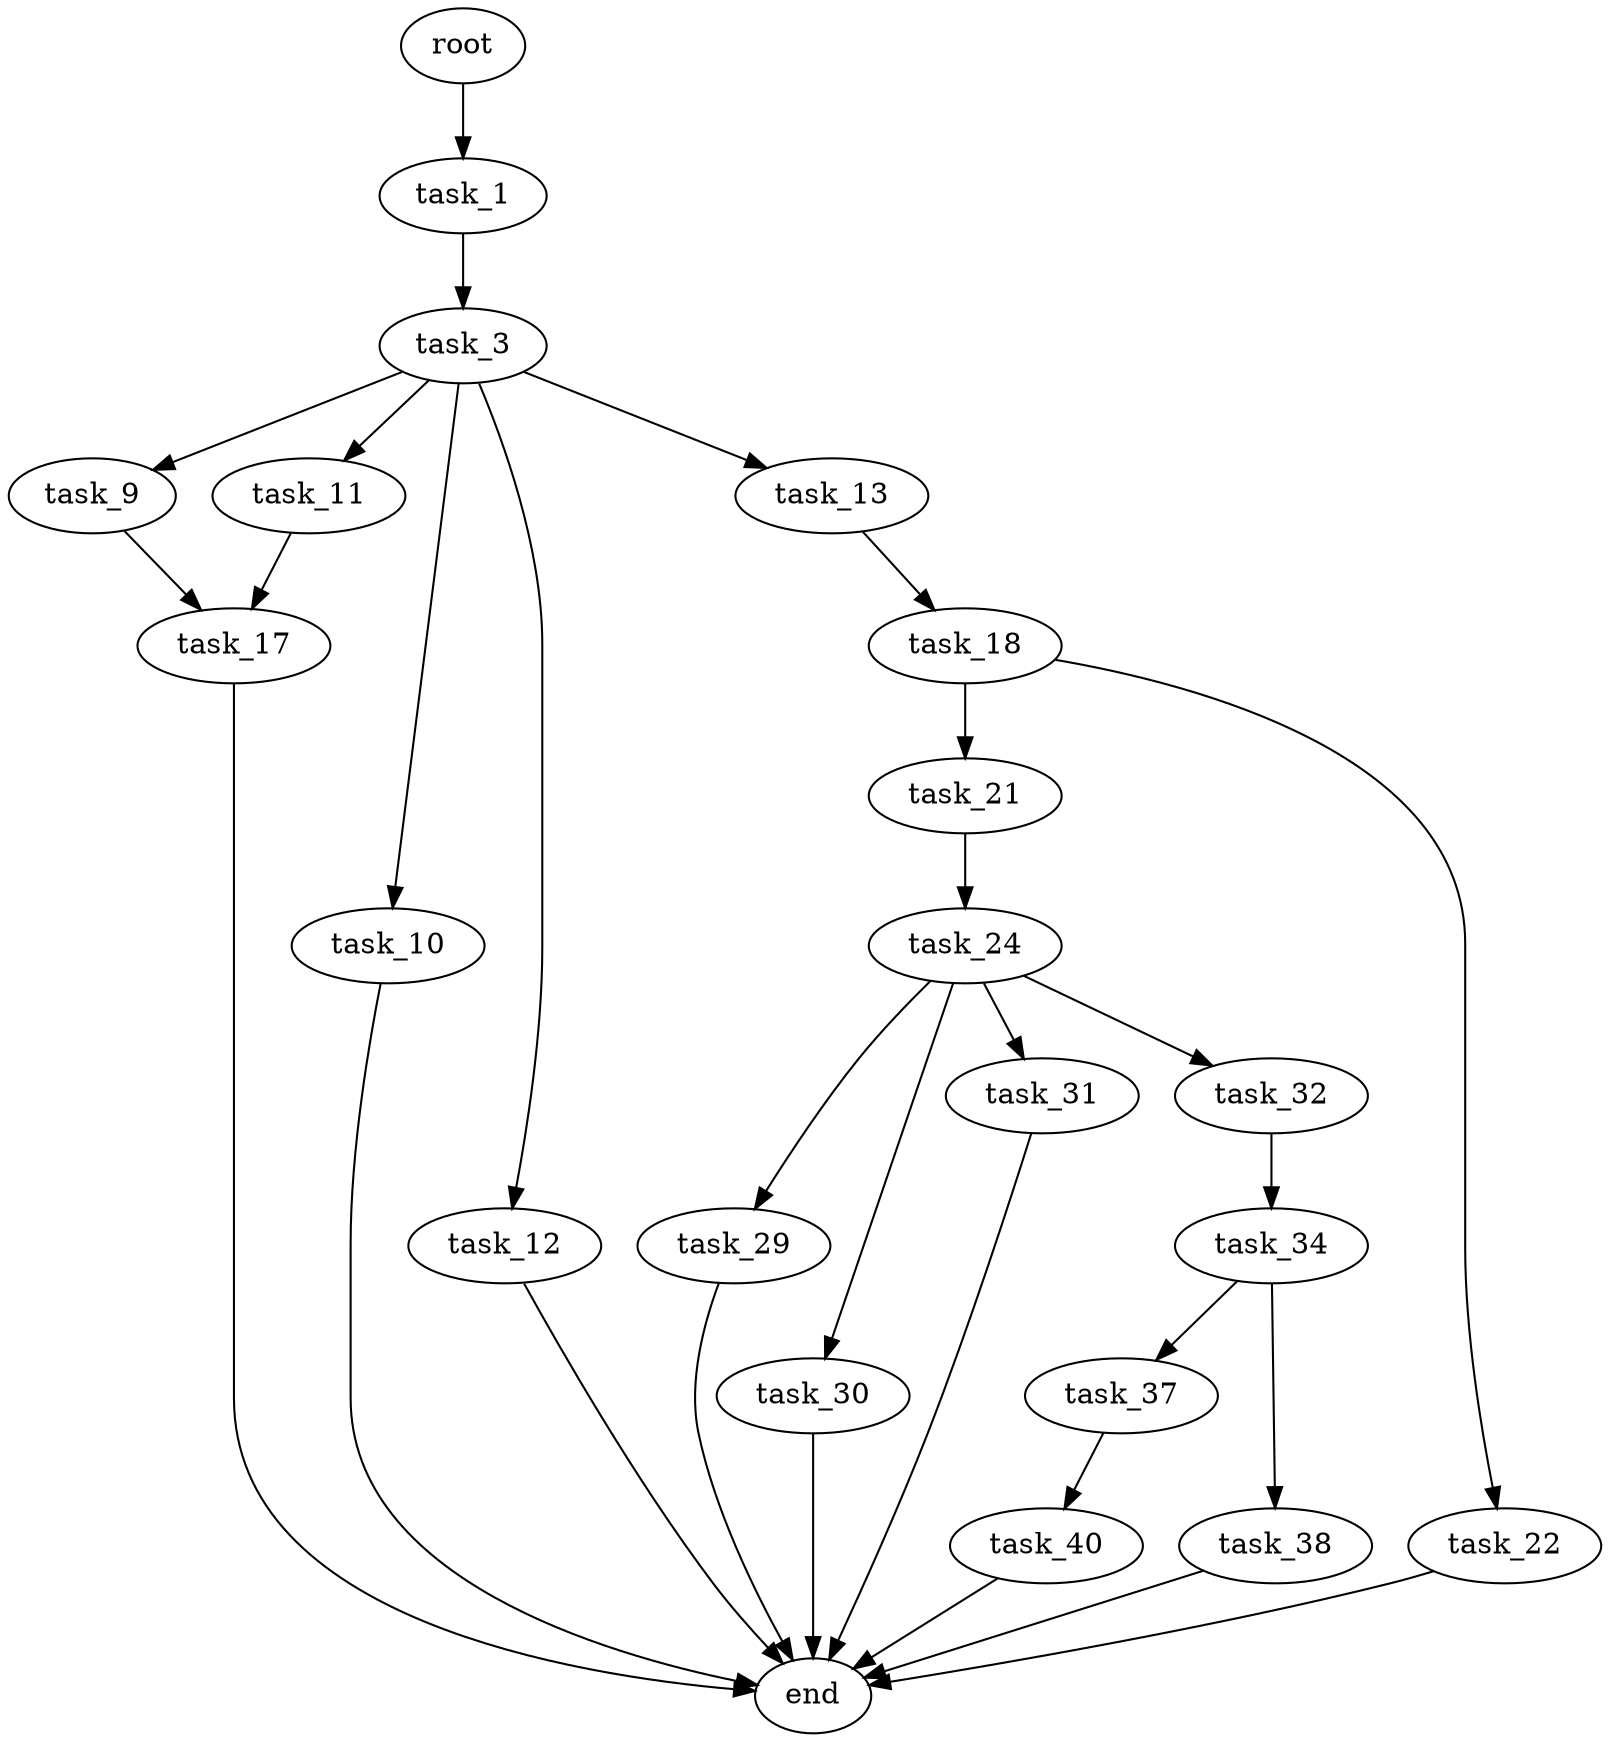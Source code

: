 digraph G {
  root [size="0.000000"];
  task_1 [size="1115847498080.000000"];
  task_3 [size="11842089877.000000"];
  task_9 [size="368293445632.000000"];
  task_10 [size="542459452123.000000"];
  task_11 [size="7084132809.000000"];
  task_12 [size="317372164257.000000"];
  task_13 [size="15041953849.000000"];
  task_17 [size="23375644977.000000"];
  end [size="0.000000"];
  task_18 [size="15622370980.000000"];
  task_21 [size="306930068094.000000"];
  task_22 [size="240792468610.000000"];
  task_24 [size="549755813888.000000"];
  task_29 [size="782757789696.000000"];
  task_30 [size="28991029248.000000"];
  task_31 [size="425978056507.000000"];
  task_32 [size="368293445632.000000"];
  task_34 [size="2049295498.000000"];
  task_37 [size="8589934592.000000"];
  task_38 [size="8589934592.000000"];
  task_40 [size="549755813888.000000"];

  root -> task_1 [size="1.000000"];
  task_1 -> task_3 [size="838860800.000000"];
  task_3 -> task_9 [size="209715200.000000"];
  task_3 -> task_10 [size="209715200.000000"];
  task_3 -> task_11 [size="209715200.000000"];
  task_3 -> task_12 [size="209715200.000000"];
  task_3 -> task_13 [size="209715200.000000"];
  task_9 -> task_17 [size="411041792.000000"];
  task_10 -> end [size="1.000000"];
  task_11 -> task_17 [size="838860800.000000"];
  task_12 -> end [size="1.000000"];
  task_13 -> task_18 [size="679477248.000000"];
  task_17 -> end [size="1.000000"];
  task_18 -> task_21 [size="301989888.000000"];
  task_18 -> task_22 [size="301989888.000000"];
  task_21 -> task_24 [size="301989888.000000"];
  task_22 -> end [size="1.000000"];
  task_24 -> task_29 [size="536870912.000000"];
  task_24 -> task_30 [size="536870912.000000"];
  task_24 -> task_31 [size="536870912.000000"];
  task_24 -> task_32 [size="536870912.000000"];
  task_29 -> end [size="1.000000"];
  task_30 -> end [size="1.000000"];
  task_31 -> end [size="1.000000"];
  task_32 -> task_34 [size="411041792.000000"];
  task_34 -> task_37 [size="134217728.000000"];
  task_34 -> task_38 [size="134217728.000000"];
  task_37 -> task_40 [size="33554432.000000"];
  task_38 -> end [size="1.000000"];
  task_40 -> end [size="1.000000"];
}
